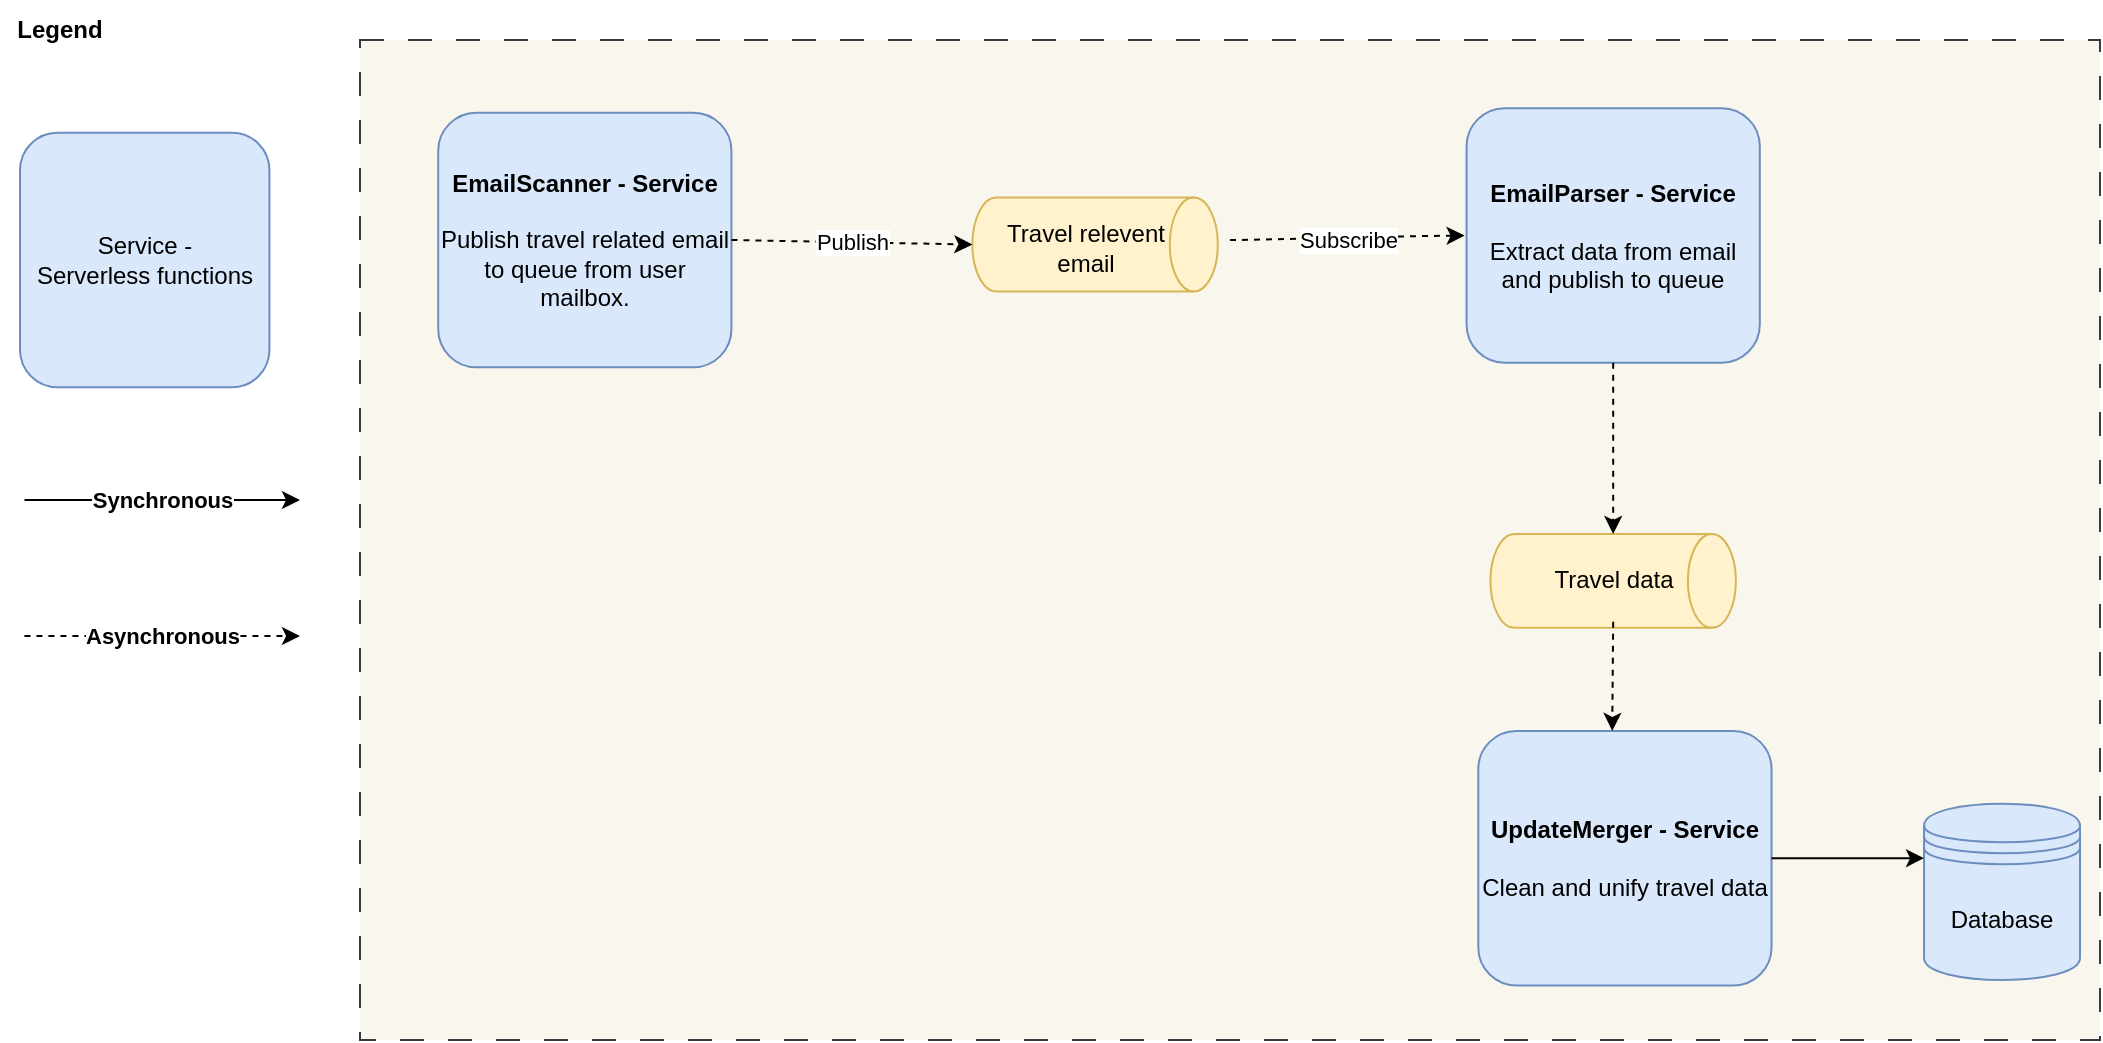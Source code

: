 <mxfile version="21.6.5" type="device">
  <diagram name="Page-1" id="Kc-bbg_Cu5FP5rEg1Z3j">
    <mxGraphModel dx="1036" dy="606" grid="1" gridSize="10" guides="1" tooltips="1" connect="1" arrows="1" fold="1" page="1" pageScale="1" pageWidth="827" pageHeight="1169" math="0" shadow="0">
      <root>
        <mxCell id="0" />
        <mxCell id="1" parent="0" />
        <mxCell id="bDf-cAMHqaGHw8WwR_vP-26" value="" style="group" vertex="1" connectable="0" parent="1">
          <mxGeometry x="190" y="40" width="870" height="500" as="geometry" />
        </mxCell>
        <mxCell id="bDf-cAMHqaGHw8WwR_vP-2" value="" style="rounded=0;whiteSpace=wrap;html=1;dashed=1;dashPattern=12 12;fillColor=#f9f7ed;strokeColor=#36393d;" vertex="1" parent="bDf-cAMHqaGHw8WwR_vP-26">
          <mxGeometry width="870" height="500.0" as="geometry" />
        </mxCell>
        <mxCell id="bDf-cAMHqaGHw8WwR_vP-3" value="&lt;b&gt;EmailScanner - Service&lt;/b&gt;&lt;br&gt;&lt;br&gt;Publish travel related email to queue from user mailbox." style="rounded=1;whiteSpace=wrap;html=1;fillColor=#dae8fc;strokeColor=#6c8ebf;fontStyle=0" vertex="1" parent="bDf-cAMHqaGHw8WwR_vP-26">
          <mxGeometry x="39.101" y="36.364" width="146.629" height="127.273" as="geometry" />
        </mxCell>
        <mxCell id="bDf-cAMHqaGHw8WwR_vP-11" value="" style="shape=cylinder3;whiteSpace=wrap;html=1;boundedLbl=1;backgroundOutline=1;size=12.01;rotation=90;fillColor=#fff2cc;strokeColor=#d6b656;" vertex="1" parent="bDf-cAMHqaGHw8WwR_vP-26">
          <mxGeometry x="344.09" y="40.909" width="46.921" height="122.727" as="geometry" />
        </mxCell>
        <mxCell id="bDf-cAMHqaGHw8WwR_vP-12" value="Travel relevent email" style="text;html=1;strokeColor=none;fillColor=none;align=center;verticalAlign=middle;whiteSpace=wrap;rounded=0;" vertex="1" parent="bDf-cAMHqaGHw8WwR_vP-26">
          <mxGeometry x="313.787" y="93.636" width="97.753" height="20.455" as="geometry" />
        </mxCell>
        <mxCell id="bDf-cAMHqaGHw8WwR_vP-14" value="Publish" style="endArrow=classic;html=1;rounded=0;entryX=0.5;entryY=1;entryDx=0;entryDy=0;entryPerimeter=0;dashed=1;" edge="1" parent="bDf-cAMHqaGHw8WwR_vP-26" target="bDf-cAMHqaGHw8WwR_vP-11">
          <mxGeometry width="50" height="50" relative="1" as="geometry">
            <mxPoint x="185.73" y="100" as="sourcePoint" />
            <mxPoint x="234.607" y="54.545" as="targetPoint" />
          </mxGeometry>
        </mxCell>
        <mxCell id="bDf-cAMHqaGHw8WwR_vP-15" value="&lt;b&gt;EmailParser - Service&lt;/b&gt;&lt;br&gt;&lt;br&gt;Extract data from email and publish to queue" style="rounded=1;whiteSpace=wrap;html=1;fillColor=#dae8fc;strokeColor=#6c8ebf;" vertex="1" parent="bDf-cAMHqaGHw8WwR_vP-26">
          <mxGeometry x="553.281" y="34.091" width="146.629" height="127.273" as="geometry" />
        </mxCell>
        <mxCell id="bDf-cAMHqaGHw8WwR_vP-16" value="Subscribe" style="endArrow=classic;html=1;rounded=0;dashed=1;entryX=0;entryY=0.5;entryDx=0;entryDy=0;" edge="1" parent="bDf-cAMHqaGHw8WwR_vP-26">
          <mxGeometry x="-0.0" y="-1" width="50" height="50" relative="1" as="geometry">
            <mxPoint x="435" y="100" as="sourcePoint" />
            <mxPoint x="552.303" y="97.727" as="targetPoint" />
            <Array as="points">
              <mxPoint x="440.865" y="100" />
              <mxPoint x="522.978" y="98.182" />
            </Array>
            <mxPoint as="offset" />
          </mxGeometry>
        </mxCell>
        <mxCell id="bDf-cAMHqaGHw8WwR_vP-17" value="" style="shape=cylinder3;whiteSpace=wrap;html=1;boundedLbl=1;backgroundOutline=1;size=12.01;rotation=90;fillColor=#fff2cc;strokeColor=#d6b656;" vertex="1" parent="bDf-cAMHqaGHw8WwR_vP-26">
          <mxGeometry x="603.135" y="209.091" width="46.921" height="122.727" as="geometry" />
        </mxCell>
        <mxCell id="bDf-cAMHqaGHw8WwR_vP-19" value="" style="endArrow=classic;html=1;rounded=0;entryX=0;entryY=0.5;entryDx=0;entryDy=0;entryPerimeter=0;exitX=0.5;exitY=1;exitDx=0;exitDy=0;dashed=1;" edge="1" parent="bDf-cAMHqaGHw8WwR_vP-26" source="bDf-cAMHqaGHw8WwR_vP-15" target="bDf-cAMHqaGHw8WwR_vP-17">
          <mxGeometry width="50" height="50" relative="1" as="geometry">
            <mxPoint x="566.966" y="227.273" as="sourcePoint" />
            <mxPoint x="615.843" y="181.818" as="targetPoint" />
          </mxGeometry>
        </mxCell>
        <mxCell id="bDf-cAMHqaGHw8WwR_vP-20" value="Travel data" style="text;html=1;strokeColor=none;fillColor=none;align=center;verticalAlign=middle;whiteSpace=wrap;rounded=0;" vertex="1" parent="bDf-cAMHqaGHw8WwR_vP-26">
          <mxGeometry x="577.719" y="260.227" width="97.753" height="20.455" as="geometry" />
        </mxCell>
        <mxCell id="bDf-cAMHqaGHw8WwR_vP-21" value="&lt;b&gt;UpdateMerger - Service&lt;/b&gt;&lt;br&gt;&lt;br&gt;Clean and unify travel data" style="rounded=1;whiteSpace=wrap;html=1;fillColor=#dae8fc;strokeColor=#6c8ebf;" vertex="1" parent="bDf-cAMHqaGHw8WwR_vP-26">
          <mxGeometry x="559.146" y="345.455" width="146.629" height="127.273" as="geometry" />
        </mxCell>
        <mxCell id="bDf-cAMHqaGHw8WwR_vP-22" value="Database" style="shape=datastore;whiteSpace=wrap;html=1;fillColor=#dae8fc;strokeColor=#6c8ebf;" vertex="1" parent="bDf-cAMHqaGHw8WwR_vP-26">
          <mxGeometry x="782.02" y="381.82" width="77.98" height="88.18" as="geometry" />
        </mxCell>
        <mxCell id="bDf-cAMHqaGHw8WwR_vP-23" value="" style="endArrow=classic;html=1;rounded=0;" edge="1" parent="bDf-cAMHqaGHw8WwR_vP-26" source="bDf-cAMHqaGHw8WwR_vP-21">
          <mxGeometry width="50" height="50" relative="1" as="geometry">
            <mxPoint x="635.393" y="408.636" as="sourcePoint" />
            <mxPoint x="782.022" y="409.091" as="targetPoint" />
          </mxGeometry>
        </mxCell>
        <mxCell id="bDf-cAMHqaGHw8WwR_vP-24" value="" style="endArrow=classic;html=1;rounded=0;dashed=1;" edge="1" parent="bDf-cAMHqaGHw8WwR_vP-26">
          <mxGeometry width="50" height="50" relative="1" as="geometry">
            <mxPoint x="626.596" y="290.909" as="sourcePoint" />
            <mxPoint x="626.107" y="345.455" as="targetPoint" />
          </mxGeometry>
        </mxCell>
        <mxCell id="bDf-cAMHqaGHw8WwR_vP-27" value="Service -&lt;br&gt;Serverless functions" style="rounded=1;whiteSpace=wrap;html=1;fillColor=#dae8fc;strokeColor=#6c8ebf;fontStyle=0" vertex="1" parent="1">
          <mxGeometry x="19.998" y="86.364" width="124.719" height="127.273" as="geometry" />
        </mxCell>
        <mxCell id="bDf-cAMHqaGHw8WwR_vP-28" value="Synchronous" style="endArrow=classic;html=1;rounded=0;fontStyle=1" edge="1" parent="1">
          <mxGeometry width="50" height="50" relative="1" as="geometry">
            <mxPoint x="22.22" y="270" as="sourcePoint" />
            <mxPoint x="160" y="270" as="targetPoint" />
          </mxGeometry>
        </mxCell>
        <mxCell id="bDf-cAMHqaGHw8WwR_vP-30" value="Asynchronous" style="endArrow=classic;html=1;rounded=0;dashed=1;fontStyle=1" edge="1" parent="1">
          <mxGeometry width="50" height="50" relative="1" as="geometry">
            <mxPoint x="22.22" y="338" as="sourcePoint" />
            <mxPoint x="160" y="338" as="targetPoint" />
          </mxGeometry>
        </mxCell>
        <mxCell id="bDf-cAMHqaGHw8WwR_vP-31" value="Legend" style="text;html=1;strokeColor=none;fillColor=none;align=center;verticalAlign=middle;whiteSpace=wrap;rounded=0;fontStyle=1" vertex="1" parent="1">
          <mxGeometry x="10" y="20" width="60" height="30" as="geometry" />
        </mxCell>
      </root>
    </mxGraphModel>
  </diagram>
</mxfile>

